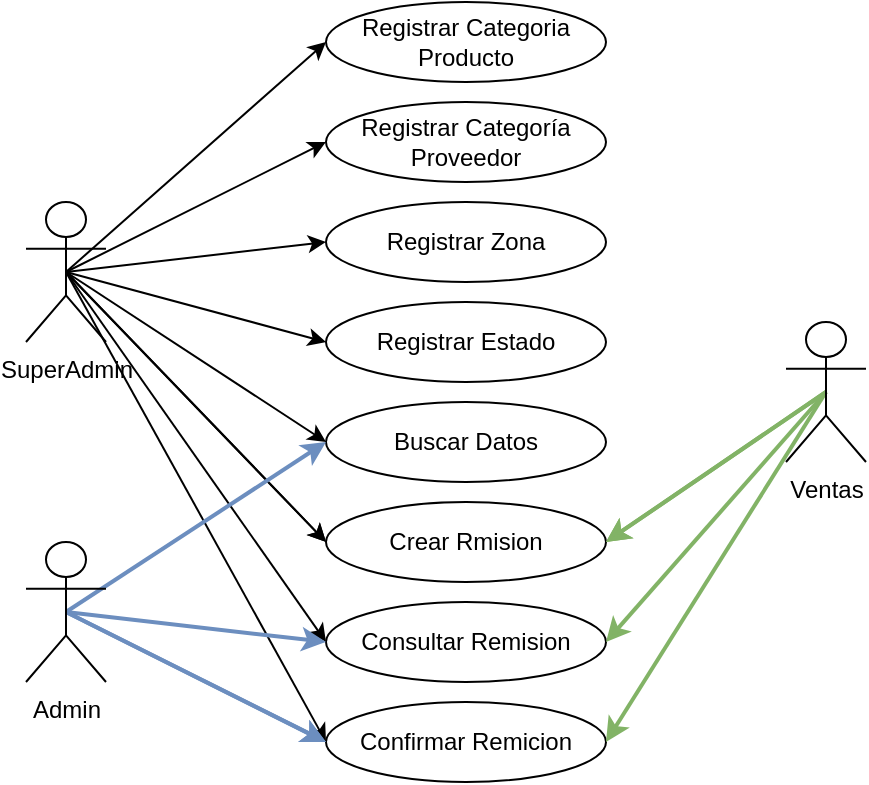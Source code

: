 <mxfile version="21.5.0" type="github">
  <diagram name="Página-1" id="ORGM-OZVBeVKu3DvpT9Q">
    <mxGraphModel dx="870" dy="795" grid="1" gridSize="10" guides="1" tooltips="1" connect="1" arrows="1" fold="1" page="1" pageScale="1" pageWidth="827" pageHeight="1169" math="0" shadow="0">
      <root>
        <mxCell id="0" />
        <mxCell id="1" parent="0" />
        <mxCell id="m5INEWaZmuofYLnnu1C0-1" value="&lt;font style=&quot;vertical-align: inherit;&quot;&gt;&lt;font style=&quot;vertical-align: inherit;&quot;&gt;Registrar Categoria Producto&lt;/font&gt;&lt;/font&gt;" style="ellipse;whiteSpace=wrap;html=1;" vertex="1" parent="1">
          <mxGeometry x="330" y="80" width="140" height="40" as="geometry" />
        </mxCell>
        <mxCell id="m5INEWaZmuofYLnnu1C0-2" value="&lt;font style=&quot;vertical-align: inherit;&quot;&gt;&lt;font style=&quot;vertical-align: inherit;&quot;&gt;&lt;font style=&quot;vertical-align: inherit;&quot;&gt;&lt;font style=&quot;vertical-align: inherit;&quot;&gt;&lt;font style=&quot;vertical-align: inherit;&quot;&gt;&lt;font style=&quot;vertical-align: inherit;&quot;&gt;&lt;font style=&quot;vertical-align: inherit;&quot;&gt;&lt;font style=&quot;vertical-align: inherit;&quot;&gt;Registrar Categoría Proveedor&lt;/font&gt;&lt;/font&gt;&lt;/font&gt;&lt;/font&gt;&lt;/font&gt;&lt;/font&gt;&lt;/font&gt;&lt;/font&gt;" style="ellipse;whiteSpace=wrap;html=1;" vertex="1" parent="1">
          <mxGeometry x="330" y="130" width="140" height="40" as="geometry" />
        </mxCell>
        <mxCell id="m5INEWaZmuofYLnnu1C0-3" value="&lt;font style=&quot;vertical-align: inherit;&quot;&gt;&lt;font style=&quot;vertical-align: inherit;&quot;&gt;&lt;font style=&quot;vertical-align: inherit;&quot;&gt;&lt;font style=&quot;vertical-align: inherit;&quot;&gt;&lt;font style=&quot;vertical-align: inherit;&quot;&gt;&lt;font style=&quot;vertical-align: inherit;&quot;&gt;&lt;font style=&quot;vertical-align: inherit;&quot;&gt;&lt;font style=&quot;vertical-align: inherit;&quot;&gt;Registrar Zona&lt;/font&gt;&lt;/font&gt;&lt;/font&gt;&lt;/font&gt;&lt;/font&gt;&lt;/font&gt;&lt;/font&gt;&lt;/font&gt;" style="ellipse;whiteSpace=wrap;html=1;" vertex="1" parent="1">
          <mxGeometry x="330" y="180" width="140" height="40" as="geometry" />
        </mxCell>
        <mxCell id="m5INEWaZmuofYLnnu1C0-4" value="&lt;font style=&quot;vertical-align: inherit;&quot;&gt;&lt;font style=&quot;vertical-align: inherit;&quot;&gt;&lt;font style=&quot;vertical-align: inherit;&quot;&gt;&lt;font style=&quot;vertical-align: inherit;&quot;&gt;&lt;font style=&quot;vertical-align: inherit;&quot;&gt;&lt;font style=&quot;vertical-align: inherit;&quot;&gt;&lt;font style=&quot;vertical-align: inherit;&quot;&gt;&lt;font style=&quot;vertical-align: inherit;&quot;&gt;&lt;font style=&quot;vertical-align: inherit;&quot;&gt;&lt;font style=&quot;vertical-align: inherit;&quot;&gt;Registrar Estado&lt;/font&gt;&lt;/font&gt;&lt;/font&gt;&lt;/font&gt;&lt;/font&gt;&lt;/font&gt;&lt;/font&gt;&lt;/font&gt;&lt;/font&gt;&lt;/font&gt;" style="ellipse;whiteSpace=wrap;html=1;" vertex="1" parent="1">
          <mxGeometry x="330" y="230" width="140" height="40" as="geometry" />
        </mxCell>
        <mxCell id="m5INEWaZmuofYLnnu1C0-5" value="&lt;font style=&quot;vertical-align: inherit;&quot;&gt;&lt;font style=&quot;vertical-align: inherit;&quot;&gt;&lt;font style=&quot;vertical-align: inherit;&quot;&gt;&lt;font style=&quot;vertical-align: inherit;&quot;&gt;&lt;font style=&quot;vertical-align: inherit;&quot;&gt;&lt;font style=&quot;vertical-align: inherit;&quot;&gt;&lt;font style=&quot;vertical-align: inherit;&quot;&gt;&lt;font style=&quot;vertical-align: inherit;&quot;&gt;&lt;font style=&quot;vertical-align: inherit;&quot;&gt;&lt;font style=&quot;vertical-align: inherit;&quot;&gt;&lt;font style=&quot;vertical-align: inherit;&quot;&gt;&lt;font style=&quot;vertical-align: inherit;&quot;&gt;&lt;font style=&quot;vertical-align: inherit;&quot;&gt;&lt;font style=&quot;vertical-align: inherit;&quot;&gt;Buscar Datos&lt;/font&gt;&lt;/font&gt;&lt;/font&gt;&lt;/font&gt;&lt;/font&gt;&lt;/font&gt;&lt;/font&gt;&lt;/font&gt;&lt;/font&gt;&lt;/font&gt;&lt;/font&gt;&lt;/font&gt;&lt;/font&gt;&lt;/font&gt;" style="ellipse;whiteSpace=wrap;html=1;" vertex="1" parent="1">
          <mxGeometry x="330" y="280" width="140" height="40" as="geometry" />
        </mxCell>
        <mxCell id="m5INEWaZmuofYLnnu1C0-7" value="&lt;font style=&quot;vertical-align: inherit;&quot;&gt;&lt;font style=&quot;vertical-align: inherit;&quot;&gt;Crear Rmision&lt;/font&gt;&lt;/font&gt;" style="ellipse;whiteSpace=wrap;html=1;" vertex="1" parent="1">
          <mxGeometry x="330" y="330" width="140" height="40" as="geometry" />
        </mxCell>
        <mxCell id="m5INEWaZmuofYLnnu1C0-8" value="&lt;font style=&quot;vertical-align: inherit;&quot;&gt;&lt;font style=&quot;vertical-align: inherit;&quot;&gt;Consultar Remision&lt;/font&gt;&lt;/font&gt;" style="ellipse;whiteSpace=wrap;html=1;" vertex="1" parent="1">
          <mxGeometry x="330" y="380" width="140" height="40" as="geometry" />
        </mxCell>
        <mxCell id="m5INEWaZmuofYLnnu1C0-9" value="&lt;font style=&quot;vertical-align: inherit;&quot;&gt;&lt;font style=&quot;vertical-align: inherit;&quot;&gt;Confirmar Remicion&lt;/font&gt;&lt;/font&gt;" style="ellipse;whiteSpace=wrap;html=1;" vertex="1" parent="1">
          <mxGeometry x="330" y="430" width="140" height="40" as="geometry" />
        </mxCell>
        <mxCell id="m5INEWaZmuofYLnnu1C0-16" style="rounded=0;orthogonalLoop=1;jettySize=auto;html=1;exitX=0.5;exitY=0.5;exitDx=0;exitDy=0;exitPerimeter=0;entryX=0;entryY=0.5;entryDx=0;entryDy=0;" edge="1" parent="1" source="m5INEWaZmuofYLnnu1C0-11" target="m5INEWaZmuofYLnnu1C0-1">
          <mxGeometry relative="1" as="geometry" />
        </mxCell>
        <mxCell id="m5INEWaZmuofYLnnu1C0-17" style="rounded=0;orthogonalLoop=1;jettySize=auto;html=1;exitX=0.5;exitY=0.5;exitDx=0;exitDy=0;exitPerimeter=0;entryX=0;entryY=0.5;entryDx=0;entryDy=0;" edge="1" parent="1" source="m5INEWaZmuofYLnnu1C0-11" target="m5INEWaZmuofYLnnu1C0-2">
          <mxGeometry relative="1" as="geometry" />
        </mxCell>
        <mxCell id="m5INEWaZmuofYLnnu1C0-18" style="rounded=0;orthogonalLoop=1;jettySize=auto;html=1;exitX=0.5;exitY=0.5;exitDx=0;exitDy=0;exitPerimeter=0;entryX=0;entryY=0.5;entryDx=0;entryDy=0;" edge="1" parent="1" source="m5INEWaZmuofYLnnu1C0-11" target="m5INEWaZmuofYLnnu1C0-3">
          <mxGeometry relative="1" as="geometry" />
        </mxCell>
        <mxCell id="m5INEWaZmuofYLnnu1C0-19" style="rounded=0;orthogonalLoop=1;jettySize=auto;html=1;exitX=0.5;exitY=0.5;exitDx=0;exitDy=0;exitPerimeter=0;entryX=0;entryY=0.5;entryDx=0;entryDy=0;" edge="1" parent="1" source="m5INEWaZmuofYLnnu1C0-11" target="m5INEWaZmuofYLnnu1C0-4">
          <mxGeometry relative="1" as="geometry" />
        </mxCell>
        <mxCell id="m5INEWaZmuofYLnnu1C0-20" style="rounded=0;orthogonalLoop=1;jettySize=auto;html=1;exitX=0.5;exitY=0.5;exitDx=0;exitDy=0;exitPerimeter=0;entryX=0;entryY=0.5;entryDx=0;entryDy=0;" edge="1" parent="1" source="m5INEWaZmuofYLnnu1C0-11" target="m5INEWaZmuofYLnnu1C0-5">
          <mxGeometry relative="1" as="geometry" />
        </mxCell>
        <mxCell id="m5INEWaZmuofYLnnu1C0-21" style="rounded=0;orthogonalLoop=1;jettySize=auto;html=1;exitX=0.5;exitY=0.5;exitDx=0;exitDy=0;exitPerimeter=0;entryX=0;entryY=0.5;entryDx=0;entryDy=0;" edge="1" parent="1" source="m5INEWaZmuofYLnnu1C0-11">
          <mxGeometry relative="1" as="geometry">
            <mxPoint x="330" y="350" as="targetPoint" />
          </mxGeometry>
        </mxCell>
        <mxCell id="m5INEWaZmuofYLnnu1C0-22" style="rounded=0;orthogonalLoop=1;jettySize=auto;html=1;exitX=0.5;exitY=0.5;exitDx=0;exitDy=0;exitPerimeter=0;entryX=0;entryY=0.5;entryDx=0;entryDy=0;" edge="1" parent="1" source="m5INEWaZmuofYLnnu1C0-11" target="m5INEWaZmuofYLnnu1C0-7">
          <mxGeometry relative="1" as="geometry" />
        </mxCell>
        <mxCell id="m5INEWaZmuofYLnnu1C0-23" style="rounded=0;orthogonalLoop=1;jettySize=auto;html=1;exitX=0.5;exitY=0.5;exitDx=0;exitDy=0;exitPerimeter=0;entryX=0;entryY=0.5;entryDx=0;entryDy=0;" edge="1" parent="1" source="m5INEWaZmuofYLnnu1C0-11" target="m5INEWaZmuofYLnnu1C0-8">
          <mxGeometry relative="1" as="geometry" />
        </mxCell>
        <mxCell id="m5INEWaZmuofYLnnu1C0-24" style="rounded=0;orthogonalLoop=1;jettySize=auto;html=1;exitX=0.5;exitY=0.5;exitDx=0;exitDy=0;exitPerimeter=0;entryX=0;entryY=0.5;entryDx=0;entryDy=0;" edge="1" parent="1" source="m5INEWaZmuofYLnnu1C0-11" target="m5INEWaZmuofYLnnu1C0-9">
          <mxGeometry relative="1" as="geometry" />
        </mxCell>
        <mxCell id="m5INEWaZmuofYLnnu1C0-11" value="&lt;font style=&quot;vertical-align: inherit;&quot;&gt;&lt;font style=&quot;vertical-align: inherit;&quot;&gt;SuperAdmin&lt;/font&gt;&lt;/font&gt;" style="shape=umlActor;verticalLabelPosition=bottom;verticalAlign=top;html=1;outlineConnect=0;" vertex="1" parent="1">
          <mxGeometry x="180" y="180" width="40" height="70" as="geometry" />
        </mxCell>
        <mxCell id="m5INEWaZmuofYLnnu1C0-25" style="rounded=0;orthogonalLoop=1;jettySize=auto;html=1;exitX=0.5;exitY=0.5;exitDx=0;exitDy=0;exitPerimeter=0;entryX=0;entryY=0.5;entryDx=0;entryDy=0;fillColor=#dae8fc;strokeColor=#6c8ebf;strokeWidth=2;" edge="1" parent="1" source="m5INEWaZmuofYLnnu1C0-12" target="m5INEWaZmuofYLnnu1C0-9">
          <mxGeometry relative="1" as="geometry" />
        </mxCell>
        <mxCell id="m5INEWaZmuofYLnnu1C0-26" style="rounded=0;orthogonalLoop=1;jettySize=auto;html=1;exitX=0.5;exitY=0.5;exitDx=0;exitDy=0;exitPerimeter=0;fillColor=#dae8fc;strokeColor=#6c8ebf;strokeWidth=2;" edge="1" parent="1" source="m5INEWaZmuofYLnnu1C0-12">
          <mxGeometry relative="1" as="geometry">
            <mxPoint x="330" y="450" as="targetPoint" />
          </mxGeometry>
        </mxCell>
        <mxCell id="m5INEWaZmuofYLnnu1C0-27" style="rounded=0;orthogonalLoop=1;jettySize=auto;html=1;exitX=0.5;exitY=0.5;exitDx=0;exitDy=0;exitPerimeter=0;fillColor=#dae8fc;strokeColor=#6c8ebf;strokeWidth=2;" edge="1" parent="1" source="m5INEWaZmuofYLnnu1C0-12">
          <mxGeometry relative="1" as="geometry">
            <mxPoint x="330" y="400" as="targetPoint" />
          </mxGeometry>
        </mxCell>
        <mxCell id="m5INEWaZmuofYLnnu1C0-29" style="rounded=0;orthogonalLoop=1;jettySize=auto;html=1;exitX=0.5;exitY=0.5;exitDx=0;exitDy=0;exitPerimeter=0;entryX=0;entryY=0.5;entryDx=0;entryDy=0;fillColor=#dae8fc;strokeColor=#6c8ebf;strokeWidth=2;" edge="1" parent="1" source="m5INEWaZmuofYLnnu1C0-12" target="m5INEWaZmuofYLnnu1C0-5">
          <mxGeometry relative="1" as="geometry" />
        </mxCell>
        <mxCell id="m5INEWaZmuofYLnnu1C0-12" value="&lt;font style=&quot;vertical-align: inherit;&quot;&gt;&lt;font style=&quot;vertical-align: inherit;&quot;&gt;Admin&lt;/font&gt;&lt;/font&gt;" style="shape=umlActor;verticalLabelPosition=bottom;verticalAlign=top;html=1;outlineConnect=0;" vertex="1" parent="1">
          <mxGeometry x="180" y="350" width="40" height="70" as="geometry" />
        </mxCell>
        <mxCell id="m5INEWaZmuofYLnnu1C0-30" style="rounded=0;orthogonalLoop=1;jettySize=auto;html=1;exitX=0.5;exitY=0.5;exitDx=0;exitDy=0;exitPerimeter=0;entryX=1;entryY=0.5;entryDx=0;entryDy=0;fillColor=#d5e8d4;strokeColor=#82b366;strokeWidth=2;" edge="1" parent="1" source="m5INEWaZmuofYLnnu1C0-14" target="m5INEWaZmuofYLnnu1C0-9">
          <mxGeometry relative="1" as="geometry" />
        </mxCell>
        <mxCell id="m5INEWaZmuofYLnnu1C0-31" style="rounded=0;orthogonalLoop=1;jettySize=auto;html=1;exitX=0.5;exitY=0.5;exitDx=0;exitDy=0;exitPerimeter=0;entryX=1;entryY=0.5;entryDx=0;entryDy=0;fillColor=#d5e8d4;strokeColor=#82b366;strokeWidth=2;" edge="1" parent="1" source="m5INEWaZmuofYLnnu1C0-14" target="m5INEWaZmuofYLnnu1C0-8">
          <mxGeometry relative="1" as="geometry" />
        </mxCell>
        <mxCell id="m5INEWaZmuofYLnnu1C0-32" style="rounded=0;orthogonalLoop=1;jettySize=auto;html=1;exitX=0.5;exitY=0.5;exitDx=0;exitDy=0;exitPerimeter=0;entryX=1;entryY=0.5;entryDx=0;entryDy=0;fillColor=#d5e8d4;strokeColor=#82b366;strokeWidth=2;" edge="1" parent="1" source="m5INEWaZmuofYLnnu1C0-14" target="m5INEWaZmuofYLnnu1C0-7">
          <mxGeometry relative="1" as="geometry" />
        </mxCell>
        <mxCell id="m5INEWaZmuofYLnnu1C0-33" style="rounded=0;orthogonalLoop=1;jettySize=auto;html=1;exitX=0.5;exitY=0.5;exitDx=0;exitDy=0;exitPerimeter=0;entryX=1;entryY=0.5;entryDx=0;entryDy=0;fillColor=#d5e8d4;strokeColor=#82b366;strokeWidth=2;" edge="1" parent="1" source="m5INEWaZmuofYLnnu1C0-14">
          <mxGeometry relative="1" as="geometry">
            <mxPoint x="470" y="350" as="targetPoint" />
          </mxGeometry>
        </mxCell>
        <mxCell id="m5INEWaZmuofYLnnu1C0-14" value="&lt;font style=&quot;vertical-align: inherit;&quot;&gt;&lt;font style=&quot;vertical-align: inherit;&quot;&gt;&lt;font style=&quot;vertical-align: inherit;&quot;&gt;&lt;font style=&quot;vertical-align: inherit;&quot;&gt;Ventas&lt;/font&gt;&lt;/font&gt;&lt;/font&gt;&lt;/font&gt;" style="shape=umlActor;verticalLabelPosition=bottom;verticalAlign=top;html=1;outlineConnect=0;" vertex="1" parent="1">
          <mxGeometry x="560" y="240" width="40" height="70" as="geometry" />
        </mxCell>
      </root>
    </mxGraphModel>
  </diagram>
</mxfile>
